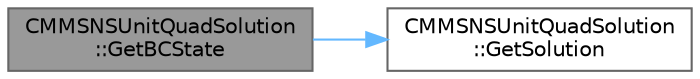 digraph "CMMSNSUnitQuadSolution::GetBCState"
{
 // LATEX_PDF_SIZE
  bgcolor="transparent";
  edge [fontname=Helvetica,fontsize=10,labelfontname=Helvetica,labelfontsize=10];
  node [fontname=Helvetica,fontsize=10,shape=box,height=0.2,width=0.4];
  rankdir="LR";
  Node1 [id="Node000001",label="CMMSNSUnitQuadSolution\l::GetBCState",height=0.2,width=0.4,color="gray40", fillcolor="grey60", style="filled", fontcolor="black",tooltip="Get the boundary conditions state for an exact solution."];
  Node1 -> Node2 [id="edge1_Node000001_Node000002",color="steelblue1",style="solid",tooltip=" "];
  Node2 [id="Node000002",label="CMMSNSUnitQuadSolution\l::GetSolution",height=0.2,width=0.4,color="grey40", fillcolor="white", style="filled",URL="$classCMMSNSUnitQuadSolution.html#a5efcf570831524e17425aedbce794df9",tooltip="Get the exact solution at the current position and time."];
}
